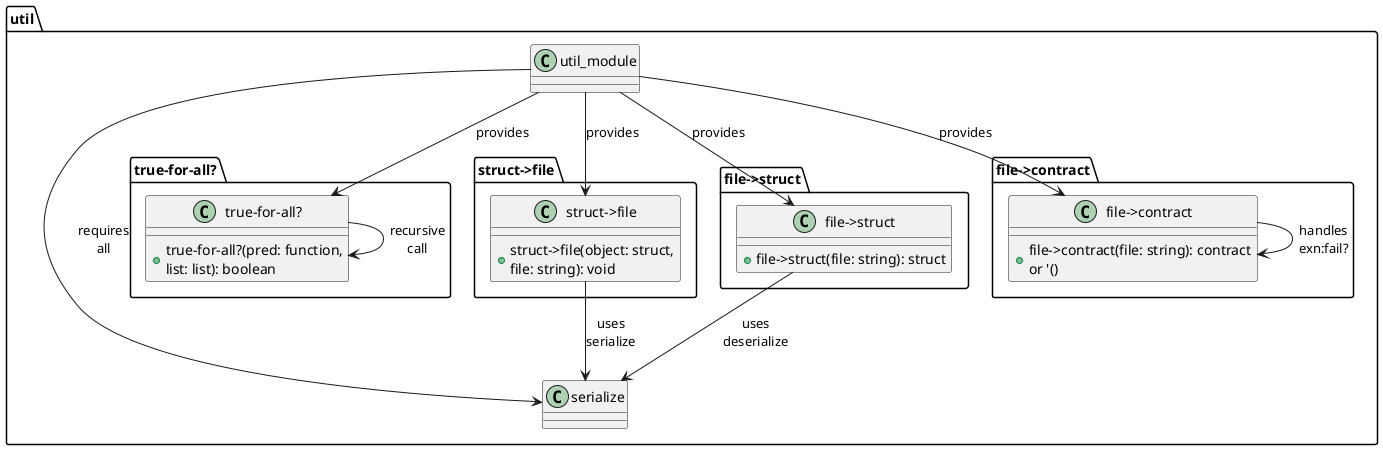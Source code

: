 @startuml
package "util" {
  class "serialize" as racket_serialize_module

  util_module --> racket_serialize_module : requires\nall

  package "true-for-all?" {
    class "true-for-all?" as true_for_all_function {
      + true-for-all?(pred: function,\nlist: list): boolean
    }

    true_for_all_function --> true_for_all_function : recursive\ncall
  }

  package "struct->file" {
    class "struct->file" as struct_to_file_function {
      + struct->file(object: struct,\nfile: string): void
    }

    struct_to_file_function --> racket_serialize_module : uses\nserialize
  }

  package "file->struct" {
    class "file->struct" as file_to_struct_function {
      + file->struct(file: string): struct
    }

    file_to_struct_function --> racket_serialize_module : uses\ndeserialize
  }

  package "file->contract" {
    class "file->contract" as file_to_contract_function {
      + file->contract(file: string): contract\nor '()
    }

    file_to_contract_function --> file_to_contract_function : handles\nexn:fail?
  }

  util_module --> true_for_all_function : provides
  util_module --> struct_to_file_function : provides
  util_module --> file_to_struct_function : provides
  util_module --> file_to_contract_function : provides
}
@enduml